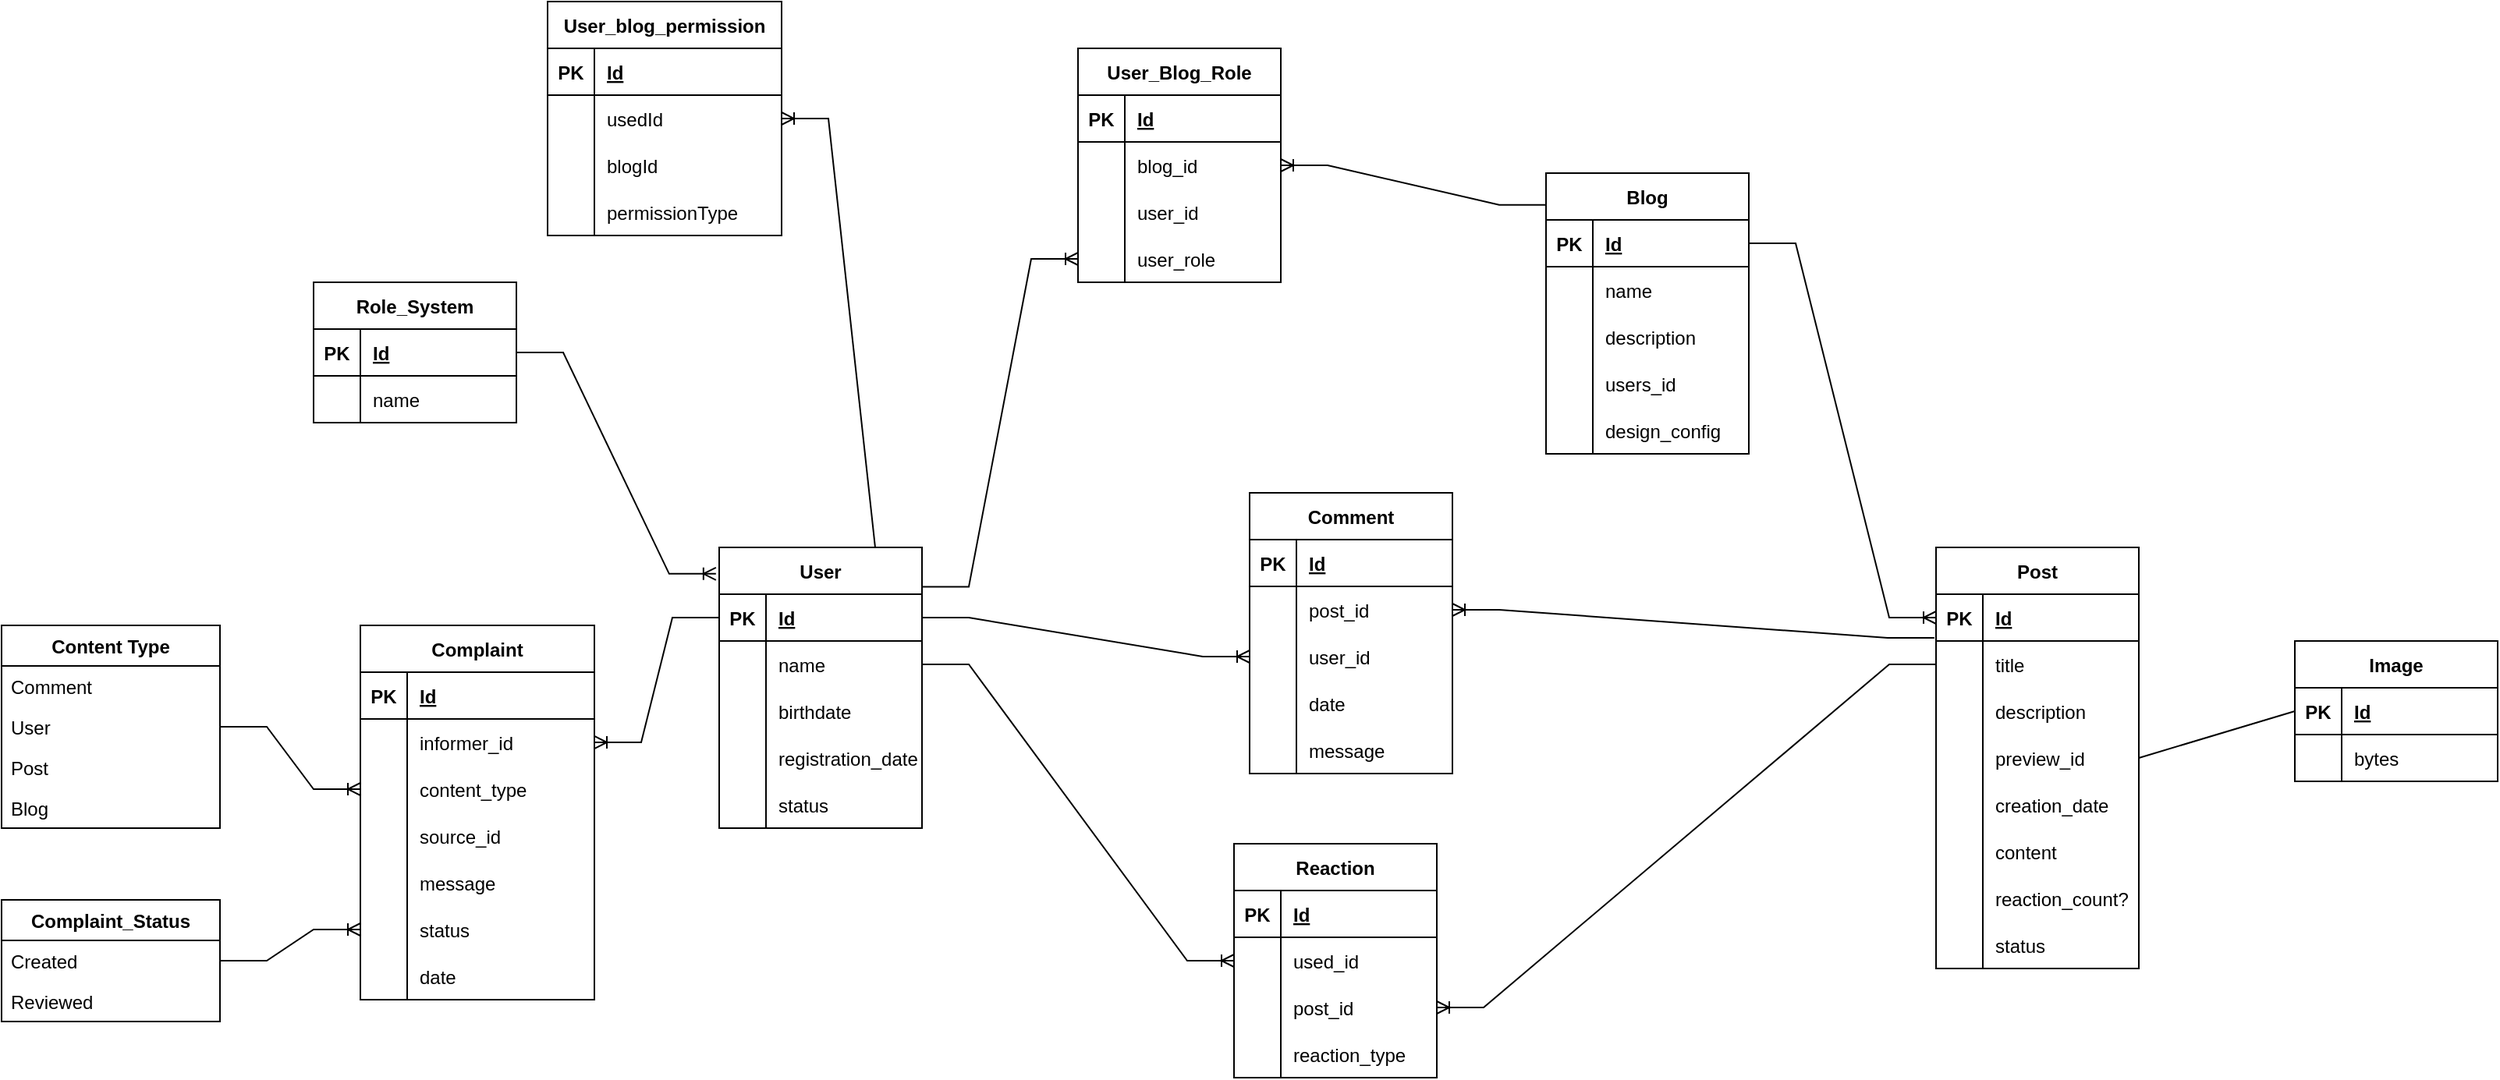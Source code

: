 <mxfile version="20.2.3" type="device"><diagram id="PBSx3bcxq0DeOiHldtA-" name="Страница 1"><mxGraphModel dx="3560" dy="764" grid="1" gridSize="10" guides="1" tooltips="1" connect="1" arrows="1" fold="1" page="1" pageScale="1" pageWidth="2339" pageHeight="3300" math="0" shadow="0"><root><mxCell id="0"/><mxCell id="1" parent="0"/><mxCell id="nn2U3XurJmsr7Hf-Hc3l-1" value="User" style="shape=table;startSize=30;container=1;collapsible=1;childLayout=tableLayout;fixedRows=1;rowLines=0;fontStyle=1;align=center;resizeLast=1;" parent="1" vertex="1"><mxGeometry x="-1800" y="1090" width="130" height="180" as="geometry"/></mxCell><mxCell id="nn2U3XurJmsr7Hf-Hc3l-2" value="" style="shape=tableRow;horizontal=0;startSize=0;swimlaneHead=0;swimlaneBody=0;fillColor=none;collapsible=0;dropTarget=0;points=[[0,0.5],[1,0.5]];portConstraint=eastwest;top=0;left=0;right=0;bottom=1;" parent="nn2U3XurJmsr7Hf-Hc3l-1" vertex="1"><mxGeometry y="30" width="130" height="30" as="geometry"/></mxCell><mxCell id="nn2U3XurJmsr7Hf-Hc3l-3" value="PK" style="shape=partialRectangle;connectable=0;fillColor=none;top=0;left=0;bottom=0;right=0;fontStyle=1;overflow=hidden;" parent="nn2U3XurJmsr7Hf-Hc3l-2" vertex="1"><mxGeometry width="30" height="30" as="geometry"><mxRectangle width="30" height="30" as="alternateBounds"/></mxGeometry></mxCell><mxCell id="nn2U3XurJmsr7Hf-Hc3l-4" value="Id" style="shape=partialRectangle;connectable=0;fillColor=none;top=0;left=0;bottom=0;right=0;align=left;spacingLeft=6;fontStyle=5;overflow=hidden;" parent="nn2U3XurJmsr7Hf-Hc3l-2" vertex="1"><mxGeometry x="30" width="100" height="30" as="geometry"><mxRectangle width="100" height="30" as="alternateBounds"/></mxGeometry></mxCell><mxCell id="nn2U3XurJmsr7Hf-Hc3l-5" value="" style="shape=tableRow;horizontal=0;startSize=0;swimlaneHead=0;swimlaneBody=0;fillColor=none;collapsible=0;dropTarget=0;points=[[0,0.5],[1,0.5]];portConstraint=eastwest;top=0;left=0;right=0;bottom=0;" parent="nn2U3XurJmsr7Hf-Hc3l-1" vertex="1"><mxGeometry y="60" width="130" height="30" as="geometry"/></mxCell><mxCell id="nn2U3XurJmsr7Hf-Hc3l-6" value="" style="shape=partialRectangle;connectable=0;fillColor=none;top=0;left=0;bottom=0;right=0;editable=1;overflow=hidden;" parent="nn2U3XurJmsr7Hf-Hc3l-5" vertex="1"><mxGeometry width="30" height="30" as="geometry"><mxRectangle width="30" height="30" as="alternateBounds"/></mxGeometry></mxCell><mxCell id="nn2U3XurJmsr7Hf-Hc3l-7" value="name" style="shape=partialRectangle;connectable=0;fillColor=none;top=0;left=0;bottom=0;right=0;align=left;spacingLeft=6;overflow=hidden;" parent="nn2U3XurJmsr7Hf-Hc3l-5" vertex="1"><mxGeometry x="30" width="100" height="30" as="geometry"><mxRectangle width="100" height="30" as="alternateBounds"/></mxGeometry></mxCell><mxCell id="nn2U3XurJmsr7Hf-Hc3l-8" value="" style="shape=tableRow;horizontal=0;startSize=0;swimlaneHead=0;swimlaneBody=0;fillColor=none;collapsible=0;dropTarget=0;points=[[0,0.5],[1,0.5]];portConstraint=eastwest;top=0;left=0;right=0;bottom=0;" parent="nn2U3XurJmsr7Hf-Hc3l-1" vertex="1"><mxGeometry y="90" width="130" height="30" as="geometry"/></mxCell><mxCell id="nn2U3XurJmsr7Hf-Hc3l-9" value="" style="shape=partialRectangle;connectable=0;fillColor=none;top=0;left=0;bottom=0;right=0;editable=1;overflow=hidden;" parent="nn2U3XurJmsr7Hf-Hc3l-8" vertex="1"><mxGeometry width="30" height="30" as="geometry"><mxRectangle width="30" height="30" as="alternateBounds"/></mxGeometry></mxCell><mxCell id="nn2U3XurJmsr7Hf-Hc3l-10" value="birthdate" style="shape=partialRectangle;connectable=0;fillColor=none;top=0;left=0;bottom=0;right=0;align=left;spacingLeft=6;overflow=hidden;" parent="nn2U3XurJmsr7Hf-Hc3l-8" vertex="1"><mxGeometry x="30" width="100" height="30" as="geometry"><mxRectangle width="100" height="30" as="alternateBounds"/></mxGeometry></mxCell><mxCell id="nn2U3XurJmsr7Hf-Hc3l-11" value="" style="shape=tableRow;horizontal=0;startSize=0;swimlaneHead=0;swimlaneBody=0;fillColor=none;collapsible=0;dropTarget=0;points=[[0,0.5],[1,0.5]];portConstraint=eastwest;top=0;left=0;right=0;bottom=0;" parent="nn2U3XurJmsr7Hf-Hc3l-1" vertex="1"><mxGeometry y="120" width="130" height="30" as="geometry"/></mxCell><mxCell id="nn2U3XurJmsr7Hf-Hc3l-12" value="" style="shape=partialRectangle;connectable=0;fillColor=none;top=0;left=0;bottom=0;right=0;editable=1;overflow=hidden;" parent="nn2U3XurJmsr7Hf-Hc3l-11" vertex="1"><mxGeometry width="30" height="30" as="geometry"><mxRectangle width="30" height="30" as="alternateBounds"/></mxGeometry></mxCell><mxCell id="nn2U3XurJmsr7Hf-Hc3l-13" value="registration_date" style="shape=partialRectangle;connectable=0;fillColor=none;top=0;left=0;bottom=0;right=0;align=left;spacingLeft=6;overflow=hidden;" parent="nn2U3XurJmsr7Hf-Hc3l-11" vertex="1"><mxGeometry x="30" width="100" height="30" as="geometry"><mxRectangle width="100" height="30" as="alternateBounds"/></mxGeometry></mxCell><mxCell id="UlnTRuN-BM0P3e7jo_ki-1" value="" style="shape=tableRow;horizontal=0;startSize=0;swimlaneHead=0;swimlaneBody=0;fillColor=none;collapsible=0;dropTarget=0;points=[[0,0.5],[1,0.5]];portConstraint=eastwest;top=0;left=0;right=0;bottom=0;" parent="nn2U3XurJmsr7Hf-Hc3l-1" vertex="1"><mxGeometry y="150" width="130" height="30" as="geometry"/></mxCell><mxCell id="UlnTRuN-BM0P3e7jo_ki-2" value="" style="shape=partialRectangle;connectable=0;fillColor=none;top=0;left=0;bottom=0;right=0;editable=1;overflow=hidden;" parent="UlnTRuN-BM0P3e7jo_ki-1" vertex="1"><mxGeometry width="30" height="30" as="geometry"><mxRectangle width="30" height="30" as="alternateBounds"/></mxGeometry></mxCell><mxCell id="UlnTRuN-BM0P3e7jo_ki-3" value="status" style="shape=partialRectangle;connectable=0;fillColor=none;top=0;left=0;bottom=0;right=0;align=left;spacingLeft=6;overflow=hidden;" parent="UlnTRuN-BM0P3e7jo_ki-1" vertex="1"><mxGeometry x="30" width="100" height="30" as="geometry"><mxRectangle width="100" height="30" as="alternateBounds"/></mxGeometry></mxCell><mxCell id="nn2U3XurJmsr7Hf-Hc3l-14" value="Blog" style="shape=table;startSize=30;container=1;collapsible=1;childLayout=tableLayout;fixedRows=1;rowLines=0;fontStyle=1;align=center;resizeLast=1;" parent="1" vertex="1"><mxGeometry x="-1270" y="850" width="130" height="180" as="geometry"/></mxCell><mxCell id="nn2U3XurJmsr7Hf-Hc3l-15" value="" style="shape=tableRow;horizontal=0;startSize=0;swimlaneHead=0;swimlaneBody=0;fillColor=none;collapsible=0;dropTarget=0;points=[[0,0.5],[1,0.5]];portConstraint=eastwest;top=0;left=0;right=0;bottom=1;" parent="nn2U3XurJmsr7Hf-Hc3l-14" vertex="1"><mxGeometry y="30" width="130" height="30" as="geometry"/></mxCell><mxCell id="nn2U3XurJmsr7Hf-Hc3l-16" value="PK" style="shape=partialRectangle;connectable=0;fillColor=none;top=0;left=0;bottom=0;right=0;fontStyle=1;overflow=hidden;" parent="nn2U3XurJmsr7Hf-Hc3l-15" vertex="1"><mxGeometry width="30" height="30" as="geometry"><mxRectangle width="30" height="30" as="alternateBounds"/></mxGeometry></mxCell><mxCell id="nn2U3XurJmsr7Hf-Hc3l-17" value="Id" style="shape=partialRectangle;connectable=0;fillColor=none;top=0;left=0;bottom=0;right=0;align=left;spacingLeft=6;fontStyle=5;overflow=hidden;" parent="nn2U3XurJmsr7Hf-Hc3l-15" vertex="1"><mxGeometry x="30" width="100" height="30" as="geometry"><mxRectangle width="100" height="30" as="alternateBounds"/></mxGeometry></mxCell><mxCell id="nn2U3XurJmsr7Hf-Hc3l-18" value="" style="shape=tableRow;horizontal=0;startSize=0;swimlaneHead=0;swimlaneBody=0;fillColor=none;collapsible=0;dropTarget=0;points=[[0,0.5],[1,0.5]];portConstraint=eastwest;top=0;left=0;right=0;bottom=0;" parent="nn2U3XurJmsr7Hf-Hc3l-14" vertex="1"><mxGeometry y="60" width="130" height="30" as="geometry"/></mxCell><mxCell id="nn2U3XurJmsr7Hf-Hc3l-19" value="" style="shape=partialRectangle;connectable=0;fillColor=none;top=0;left=0;bottom=0;right=0;editable=1;overflow=hidden;" parent="nn2U3XurJmsr7Hf-Hc3l-18" vertex="1"><mxGeometry width="30" height="30" as="geometry"><mxRectangle width="30" height="30" as="alternateBounds"/></mxGeometry></mxCell><mxCell id="nn2U3XurJmsr7Hf-Hc3l-20" value="name" style="shape=partialRectangle;connectable=0;fillColor=none;top=0;left=0;bottom=0;right=0;align=left;spacingLeft=6;overflow=hidden;" parent="nn2U3XurJmsr7Hf-Hc3l-18" vertex="1"><mxGeometry x="30" width="100" height="30" as="geometry"><mxRectangle width="100" height="30" as="alternateBounds"/></mxGeometry></mxCell><mxCell id="UlnTRuN-BM0P3e7jo_ki-4" value="" style="shape=tableRow;horizontal=0;startSize=0;swimlaneHead=0;swimlaneBody=0;fillColor=none;collapsible=0;dropTarget=0;points=[[0,0.5],[1,0.5]];portConstraint=eastwest;top=0;left=0;right=0;bottom=0;" parent="nn2U3XurJmsr7Hf-Hc3l-14" vertex="1"><mxGeometry y="90" width="130" height="30" as="geometry"/></mxCell><mxCell id="UlnTRuN-BM0P3e7jo_ki-5" value="" style="shape=partialRectangle;connectable=0;fillColor=none;top=0;left=0;bottom=0;right=0;editable=1;overflow=hidden;" parent="UlnTRuN-BM0P3e7jo_ki-4" vertex="1"><mxGeometry width="30" height="30" as="geometry"><mxRectangle width="30" height="30" as="alternateBounds"/></mxGeometry></mxCell><mxCell id="UlnTRuN-BM0P3e7jo_ki-6" value="description" style="shape=partialRectangle;connectable=0;fillColor=none;top=0;left=0;bottom=0;right=0;align=left;spacingLeft=6;overflow=hidden;" parent="UlnTRuN-BM0P3e7jo_ki-4" vertex="1"><mxGeometry x="30" width="100" height="30" as="geometry"><mxRectangle width="100" height="30" as="alternateBounds"/></mxGeometry></mxCell><mxCell id="nn2U3XurJmsr7Hf-Hc3l-21" value="" style="shape=tableRow;horizontal=0;startSize=0;swimlaneHead=0;swimlaneBody=0;fillColor=none;collapsible=0;dropTarget=0;points=[[0,0.5],[1,0.5]];portConstraint=eastwest;top=0;left=0;right=0;bottom=0;" parent="nn2U3XurJmsr7Hf-Hc3l-14" vertex="1"><mxGeometry y="120" width="130" height="30" as="geometry"/></mxCell><mxCell id="nn2U3XurJmsr7Hf-Hc3l-22" value="" style="shape=partialRectangle;connectable=0;fillColor=none;top=0;left=0;bottom=0;right=0;editable=1;overflow=hidden;" parent="nn2U3XurJmsr7Hf-Hc3l-21" vertex="1"><mxGeometry width="30" height="30" as="geometry"><mxRectangle width="30" height="30" as="alternateBounds"/></mxGeometry></mxCell><mxCell id="nn2U3XurJmsr7Hf-Hc3l-23" value="users_id" style="shape=partialRectangle;connectable=0;fillColor=none;top=0;left=0;bottom=0;right=0;align=left;spacingLeft=6;overflow=hidden;" parent="nn2U3XurJmsr7Hf-Hc3l-21" vertex="1"><mxGeometry x="30" width="100" height="30" as="geometry"><mxRectangle width="100" height="30" as="alternateBounds"/></mxGeometry></mxCell><mxCell id="I1wc-CpFUtYkTvnZinC4-42" value="" style="shape=tableRow;horizontal=0;startSize=0;swimlaneHead=0;swimlaneBody=0;fillColor=none;collapsible=0;dropTarget=0;points=[[0,0.5],[1,0.5]];portConstraint=eastwest;top=0;left=0;right=0;bottom=0;" parent="nn2U3XurJmsr7Hf-Hc3l-14" vertex="1"><mxGeometry y="150" width="130" height="30" as="geometry"/></mxCell><mxCell id="I1wc-CpFUtYkTvnZinC4-43" value="" style="shape=partialRectangle;connectable=0;fillColor=none;top=0;left=0;bottom=0;right=0;editable=1;overflow=hidden;" parent="I1wc-CpFUtYkTvnZinC4-42" vertex="1"><mxGeometry width="30" height="30" as="geometry"><mxRectangle width="30" height="30" as="alternateBounds"/></mxGeometry></mxCell><mxCell id="I1wc-CpFUtYkTvnZinC4-44" value="design_config" style="shape=partialRectangle;connectable=0;fillColor=none;top=0;left=0;bottom=0;right=0;align=left;spacingLeft=6;overflow=hidden;" parent="I1wc-CpFUtYkTvnZinC4-42" vertex="1"><mxGeometry x="30" width="100" height="30" as="geometry"><mxRectangle width="100" height="30" as="alternateBounds"/></mxGeometry></mxCell><mxCell id="nn2U3XurJmsr7Hf-Hc3l-24" value="Post" style="shape=table;startSize=30;container=1;collapsible=1;childLayout=tableLayout;fixedRows=1;rowLines=0;fontStyle=1;align=center;resizeLast=1;" parent="1" vertex="1"><mxGeometry x="-1020" y="1090" width="130" height="270" as="geometry"/></mxCell><mxCell id="nn2U3XurJmsr7Hf-Hc3l-25" value="" style="shape=tableRow;horizontal=0;startSize=0;swimlaneHead=0;swimlaneBody=0;fillColor=none;collapsible=0;dropTarget=0;points=[[0,0.5],[1,0.5]];portConstraint=eastwest;top=0;left=0;right=0;bottom=1;" parent="nn2U3XurJmsr7Hf-Hc3l-24" vertex="1"><mxGeometry y="30" width="130" height="30" as="geometry"/></mxCell><mxCell id="nn2U3XurJmsr7Hf-Hc3l-26" value="PK" style="shape=partialRectangle;connectable=0;fillColor=none;top=0;left=0;bottom=0;right=0;fontStyle=1;overflow=hidden;" parent="nn2U3XurJmsr7Hf-Hc3l-25" vertex="1"><mxGeometry width="30" height="30" as="geometry"><mxRectangle width="30" height="30" as="alternateBounds"/></mxGeometry></mxCell><mxCell id="nn2U3XurJmsr7Hf-Hc3l-27" value="Id" style="shape=partialRectangle;connectable=0;fillColor=none;top=0;left=0;bottom=0;right=0;align=left;spacingLeft=6;fontStyle=5;overflow=hidden;" parent="nn2U3XurJmsr7Hf-Hc3l-25" vertex="1"><mxGeometry x="30" width="100" height="30" as="geometry"><mxRectangle width="100" height="30" as="alternateBounds"/></mxGeometry></mxCell><mxCell id="nn2U3XurJmsr7Hf-Hc3l-28" value="" style="shape=tableRow;horizontal=0;startSize=0;swimlaneHead=0;swimlaneBody=0;fillColor=none;collapsible=0;dropTarget=0;points=[[0,0.5],[1,0.5]];portConstraint=eastwest;top=0;left=0;right=0;bottom=0;" parent="nn2U3XurJmsr7Hf-Hc3l-24" vertex="1"><mxGeometry y="60" width="130" height="30" as="geometry"/></mxCell><mxCell id="nn2U3XurJmsr7Hf-Hc3l-29" value="" style="shape=partialRectangle;connectable=0;fillColor=none;top=0;left=0;bottom=0;right=0;editable=1;overflow=hidden;" parent="nn2U3XurJmsr7Hf-Hc3l-28" vertex="1"><mxGeometry width="30" height="30" as="geometry"><mxRectangle width="30" height="30" as="alternateBounds"/></mxGeometry></mxCell><mxCell id="nn2U3XurJmsr7Hf-Hc3l-30" value="title" style="shape=partialRectangle;connectable=0;fillColor=none;top=0;left=0;bottom=0;right=0;align=left;spacingLeft=6;overflow=hidden;" parent="nn2U3XurJmsr7Hf-Hc3l-28" vertex="1"><mxGeometry x="30" width="100" height="30" as="geometry"><mxRectangle width="100" height="30" as="alternateBounds"/></mxGeometry></mxCell><mxCell id="I1wc-CpFUtYkTvnZinC4-4" value="" style="shape=tableRow;horizontal=0;startSize=0;swimlaneHead=0;swimlaneBody=0;fillColor=none;collapsible=0;dropTarget=0;points=[[0,0.5],[1,0.5]];portConstraint=eastwest;top=0;left=0;right=0;bottom=0;" parent="nn2U3XurJmsr7Hf-Hc3l-24" vertex="1"><mxGeometry y="90" width="130" height="30" as="geometry"/></mxCell><mxCell id="I1wc-CpFUtYkTvnZinC4-5" value="" style="shape=partialRectangle;connectable=0;fillColor=none;top=0;left=0;bottom=0;right=0;editable=1;overflow=hidden;" parent="I1wc-CpFUtYkTvnZinC4-4" vertex="1"><mxGeometry width="30" height="30" as="geometry"><mxRectangle width="30" height="30" as="alternateBounds"/></mxGeometry></mxCell><mxCell id="I1wc-CpFUtYkTvnZinC4-6" value="description" style="shape=partialRectangle;connectable=0;fillColor=none;top=0;left=0;bottom=0;right=0;align=left;spacingLeft=6;overflow=hidden;" parent="I1wc-CpFUtYkTvnZinC4-4" vertex="1"><mxGeometry x="30" width="100" height="30" as="geometry"><mxRectangle width="100" height="30" as="alternateBounds"/></mxGeometry></mxCell><mxCell id="I1wc-CpFUtYkTvnZinC4-7" value="" style="shape=tableRow;horizontal=0;startSize=0;swimlaneHead=0;swimlaneBody=0;fillColor=none;collapsible=0;dropTarget=0;points=[[0,0.5],[1,0.5]];portConstraint=eastwest;top=0;left=0;right=0;bottom=0;" parent="nn2U3XurJmsr7Hf-Hc3l-24" vertex="1"><mxGeometry y="120" width="130" height="30" as="geometry"/></mxCell><mxCell id="I1wc-CpFUtYkTvnZinC4-8" value="" style="shape=partialRectangle;connectable=0;fillColor=none;top=0;left=0;bottom=0;right=0;editable=1;overflow=hidden;" parent="I1wc-CpFUtYkTvnZinC4-7" vertex="1"><mxGeometry width="30" height="30" as="geometry"><mxRectangle width="30" height="30" as="alternateBounds"/></mxGeometry></mxCell><mxCell id="I1wc-CpFUtYkTvnZinC4-9" value="preview_id" style="shape=partialRectangle;connectable=0;fillColor=none;top=0;left=0;bottom=0;right=0;align=left;spacingLeft=6;overflow=hidden;" parent="I1wc-CpFUtYkTvnZinC4-7" vertex="1"><mxGeometry x="30" width="100" height="30" as="geometry"><mxRectangle width="100" height="30" as="alternateBounds"/></mxGeometry></mxCell><mxCell id="nn2U3XurJmsr7Hf-Hc3l-31" value="" style="shape=tableRow;horizontal=0;startSize=0;swimlaneHead=0;swimlaneBody=0;fillColor=none;collapsible=0;dropTarget=0;points=[[0,0.5],[1,0.5]];portConstraint=eastwest;top=0;left=0;right=0;bottom=0;" parent="nn2U3XurJmsr7Hf-Hc3l-24" vertex="1"><mxGeometry y="150" width="130" height="30" as="geometry"/></mxCell><mxCell id="nn2U3XurJmsr7Hf-Hc3l-32" value="" style="shape=partialRectangle;connectable=0;fillColor=none;top=0;left=0;bottom=0;right=0;editable=1;overflow=hidden;" parent="nn2U3XurJmsr7Hf-Hc3l-31" vertex="1"><mxGeometry width="30" height="30" as="geometry"><mxRectangle width="30" height="30" as="alternateBounds"/></mxGeometry></mxCell><mxCell id="nn2U3XurJmsr7Hf-Hc3l-33" value="creation_date" style="shape=partialRectangle;connectable=0;fillColor=none;top=0;left=0;bottom=0;right=0;align=left;spacingLeft=6;overflow=hidden;" parent="nn2U3XurJmsr7Hf-Hc3l-31" vertex="1"><mxGeometry x="30" width="100" height="30" as="geometry"><mxRectangle width="100" height="30" as="alternateBounds"/></mxGeometry></mxCell><mxCell id="PLRghKu66BbH6X1O81k9-54" value="" style="shape=tableRow;horizontal=0;startSize=0;swimlaneHead=0;swimlaneBody=0;fillColor=none;collapsible=0;dropTarget=0;points=[[0,0.5],[1,0.5]];portConstraint=eastwest;top=0;left=0;right=0;bottom=0;" parent="nn2U3XurJmsr7Hf-Hc3l-24" vertex="1"><mxGeometry y="180" width="130" height="30" as="geometry"/></mxCell><mxCell id="PLRghKu66BbH6X1O81k9-55" value="" style="shape=partialRectangle;connectable=0;fillColor=none;top=0;left=0;bottom=0;right=0;editable=1;overflow=hidden;" parent="PLRghKu66BbH6X1O81k9-54" vertex="1"><mxGeometry width="30" height="30" as="geometry"><mxRectangle width="30" height="30" as="alternateBounds"/></mxGeometry></mxCell><mxCell id="PLRghKu66BbH6X1O81k9-56" value="content" style="shape=partialRectangle;connectable=0;fillColor=none;top=0;left=0;bottom=0;right=0;align=left;spacingLeft=6;overflow=hidden;" parent="PLRghKu66BbH6X1O81k9-54" vertex="1"><mxGeometry x="30" width="100" height="30" as="geometry"><mxRectangle width="100" height="30" as="alternateBounds"/></mxGeometry></mxCell><mxCell id="nn2U3XurJmsr7Hf-Hc3l-34" value="" style="shape=tableRow;horizontal=0;startSize=0;swimlaneHead=0;swimlaneBody=0;fillColor=none;collapsible=0;dropTarget=0;points=[[0,0.5],[1,0.5]];portConstraint=eastwest;top=0;left=0;right=0;bottom=0;" parent="nn2U3XurJmsr7Hf-Hc3l-24" vertex="1"><mxGeometry y="210" width="130" height="30" as="geometry"/></mxCell><mxCell id="nn2U3XurJmsr7Hf-Hc3l-35" value="" style="shape=partialRectangle;connectable=0;fillColor=none;top=0;left=0;bottom=0;right=0;editable=1;overflow=hidden;" parent="nn2U3XurJmsr7Hf-Hc3l-34" vertex="1"><mxGeometry width="30" height="30" as="geometry"><mxRectangle width="30" height="30" as="alternateBounds"/></mxGeometry></mxCell><mxCell id="nn2U3XurJmsr7Hf-Hc3l-36" value="reaction_count?" style="shape=partialRectangle;connectable=0;fillColor=none;top=0;left=0;bottom=0;right=0;align=left;spacingLeft=6;overflow=hidden;" parent="nn2U3XurJmsr7Hf-Hc3l-34" vertex="1"><mxGeometry x="30" width="100" height="30" as="geometry"><mxRectangle width="100" height="30" as="alternateBounds"/></mxGeometry></mxCell><mxCell id="ExdS8iOhgU5QPLBYhZvl-1" value="" style="shape=tableRow;horizontal=0;startSize=0;swimlaneHead=0;swimlaneBody=0;fillColor=none;collapsible=0;dropTarget=0;points=[[0,0.5],[1,0.5]];portConstraint=eastwest;top=0;left=0;right=0;bottom=0;" vertex="1" parent="nn2U3XurJmsr7Hf-Hc3l-24"><mxGeometry y="240" width="130" height="30" as="geometry"/></mxCell><mxCell id="ExdS8iOhgU5QPLBYhZvl-2" value="" style="shape=partialRectangle;connectable=0;fillColor=none;top=0;left=0;bottom=0;right=0;editable=1;overflow=hidden;" vertex="1" parent="ExdS8iOhgU5QPLBYhZvl-1"><mxGeometry width="30" height="30" as="geometry"><mxRectangle width="30" height="30" as="alternateBounds"/></mxGeometry></mxCell><mxCell id="ExdS8iOhgU5QPLBYhZvl-3" value="status" style="shape=partialRectangle;connectable=0;fillColor=none;top=0;left=0;bottom=0;right=0;align=left;spacingLeft=6;overflow=hidden;" vertex="1" parent="ExdS8iOhgU5QPLBYhZvl-1"><mxGeometry x="30" width="100" height="30" as="geometry"><mxRectangle width="100" height="30" as="alternateBounds"/></mxGeometry></mxCell><mxCell id="nn2U3XurJmsr7Hf-Hc3l-38" value="" style="edgeStyle=entityRelationEdgeStyle;fontSize=12;html=1;endArrow=ERoneToMany;rounded=0;exitX=1;exitY=0.5;exitDx=0;exitDy=0;entryX=0;entryY=0.5;entryDx=0;entryDy=0;" parent="1" source="nn2U3XurJmsr7Hf-Hc3l-15" target="nn2U3XurJmsr7Hf-Hc3l-25" edge="1"><mxGeometry width="100" height="100" relative="1" as="geometry"><mxPoint x="-1510" y="1400" as="sourcePoint"/><mxPoint x="-1410" y="1300" as="targetPoint"/></mxGeometry></mxCell><mxCell id="nn2U3XurJmsr7Hf-Hc3l-39" value="Role_System" style="shape=table;startSize=30;container=1;collapsible=1;childLayout=tableLayout;fixedRows=1;rowLines=0;fontStyle=1;align=center;resizeLast=1;" parent="1" vertex="1"><mxGeometry x="-2060" y="920" width="130" height="90" as="geometry"/></mxCell><mxCell id="nn2U3XurJmsr7Hf-Hc3l-40" value="" style="shape=tableRow;horizontal=0;startSize=0;swimlaneHead=0;swimlaneBody=0;fillColor=none;collapsible=0;dropTarget=0;points=[[0,0.5],[1,0.5]];portConstraint=eastwest;top=0;left=0;right=0;bottom=1;" parent="nn2U3XurJmsr7Hf-Hc3l-39" vertex="1"><mxGeometry y="30" width="130" height="30" as="geometry"/></mxCell><mxCell id="nn2U3XurJmsr7Hf-Hc3l-41" value="PK" style="shape=partialRectangle;connectable=0;fillColor=none;top=0;left=0;bottom=0;right=0;fontStyle=1;overflow=hidden;" parent="nn2U3XurJmsr7Hf-Hc3l-40" vertex="1"><mxGeometry width="30" height="30" as="geometry"><mxRectangle width="30" height="30" as="alternateBounds"/></mxGeometry></mxCell><mxCell id="nn2U3XurJmsr7Hf-Hc3l-42" value="Id" style="shape=partialRectangle;connectable=0;fillColor=none;top=0;left=0;bottom=0;right=0;align=left;spacingLeft=6;fontStyle=5;overflow=hidden;" parent="nn2U3XurJmsr7Hf-Hc3l-40" vertex="1"><mxGeometry x="30" width="100" height="30" as="geometry"><mxRectangle width="100" height="30" as="alternateBounds"/></mxGeometry></mxCell><mxCell id="nn2U3XurJmsr7Hf-Hc3l-43" value="" style="shape=tableRow;horizontal=0;startSize=0;swimlaneHead=0;swimlaneBody=0;fillColor=none;collapsible=0;dropTarget=0;points=[[0,0.5],[1,0.5]];portConstraint=eastwest;top=0;left=0;right=0;bottom=0;" parent="nn2U3XurJmsr7Hf-Hc3l-39" vertex="1"><mxGeometry y="60" width="130" height="30" as="geometry"/></mxCell><mxCell id="nn2U3XurJmsr7Hf-Hc3l-44" value="" style="shape=partialRectangle;connectable=0;fillColor=none;top=0;left=0;bottom=0;right=0;editable=1;overflow=hidden;" parent="nn2U3XurJmsr7Hf-Hc3l-43" vertex="1"><mxGeometry width="30" height="30" as="geometry"><mxRectangle width="30" height="30" as="alternateBounds"/></mxGeometry></mxCell><mxCell id="nn2U3XurJmsr7Hf-Hc3l-45" value="name" style="shape=partialRectangle;connectable=0;fillColor=none;top=0;left=0;bottom=0;right=0;align=left;spacingLeft=6;overflow=hidden;" parent="nn2U3XurJmsr7Hf-Hc3l-43" vertex="1"><mxGeometry x="30" width="100" height="30" as="geometry"><mxRectangle width="100" height="30" as="alternateBounds"/></mxGeometry></mxCell><mxCell id="nn2U3XurJmsr7Hf-Hc3l-46" value="User_blog_permission" style="shape=table;startSize=30;container=1;collapsible=1;childLayout=tableLayout;fixedRows=1;rowLines=0;fontStyle=1;align=center;resizeLast=1;" parent="1" vertex="1"><mxGeometry x="-1910" y="740" width="150" height="150" as="geometry"/></mxCell><mxCell id="nn2U3XurJmsr7Hf-Hc3l-47" value="" style="shape=tableRow;horizontal=0;startSize=0;swimlaneHead=0;swimlaneBody=0;fillColor=none;collapsible=0;dropTarget=0;points=[[0,0.5],[1,0.5]];portConstraint=eastwest;top=0;left=0;right=0;bottom=1;" parent="nn2U3XurJmsr7Hf-Hc3l-46" vertex="1"><mxGeometry y="30" width="150" height="30" as="geometry"/></mxCell><mxCell id="nn2U3XurJmsr7Hf-Hc3l-48" value="PK" style="shape=partialRectangle;connectable=0;fillColor=none;top=0;left=0;bottom=0;right=0;fontStyle=1;overflow=hidden;" parent="nn2U3XurJmsr7Hf-Hc3l-47" vertex="1"><mxGeometry width="30" height="30" as="geometry"><mxRectangle width="30" height="30" as="alternateBounds"/></mxGeometry></mxCell><mxCell id="nn2U3XurJmsr7Hf-Hc3l-49" value="Id" style="shape=partialRectangle;connectable=0;fillColor=none;top=0;left=0;bottom=0;right=0;align=left;spacingLeft=6;fontStyle=5;overflow=hidden;" parent="nn2U3XurJmsr7Hf-Hc3l-47" vertex="1"><mxGeometry x="30" width="120" height="30" as="geometry"><mxRectangle width="120" height="30" as="alternateBounds"/></mxGeometry></mxCell><mxCell id="nn2U3XurJmsr7Hf-Hc3l-50" value="" style="shape=tableRow;horizontal=0;startSize=0;swimlaneHead=0;swimlaneBody=0;fillColor=none;collapsible=0;dropTarget=0;points=[[0,0.5],[1,0.5]];portConstraint=eastwest;top=0;left=0;right=0;bottom=0;" parent="nn2U3XurJmsr7Hf-Hc3l-46" vertex="1"><mxGeometry y="60" width="150" height="30" as="geometry"/></mxCell><mxCell id="nn2U3XurJmsr7Hf-Hc3l-51" value="" style="shape=partialRectangle;connectable=0;fillColor=none;top=0;left=0;bottom=0;right=0;editable=1;overflow=hidden;" parent="nn2U3XurJmsr7Hf-Hc3l-50" vertex="1"><mxGeometry width="30" height="30" as="geometry"><mxRectangle width="30" height="30" as="alternateBounds"/></mxGeometry></mxCell><mxCell id="nn2U3XurJmsr7Hf-Hc3l-52" value="usedId" style="shape=partialRectangle;connectable=0;fillColor=none;top=0;left=0;bottom=0;right=0;align=left;spacingLeft=6;overflow=hidden;" parent="nn2U3XurJmsr7Hf-Hc3l-50" vertex="1"><mxGeometry x="30" width="120" height="30" as="geometry"><mxRectangle width="120" height="30" as="alternateBounds"/></mxGeometry></mxCell><mxCell id="78oHMIPRYjKoIsATJawh-5" value="" style="shape=tableRow;horizontal=0;startSize=0;swimlaneHead=0;swimlaneBody=0;fillColor=none;collapsible=0;dropTarget=0;points=[[0,0.5],[1,0.5]];portConstraint=eastwest;top=0;left=0;right=0;bottom=0;" parent="nn2U3XurJmsr7Hf-Hc3l-46" vertex="1"><mxGeometry y="90" width="150" height="30" as="geometry"/></mxCell><mxCell id="78oHMIPRYjKoIsATJawh-6" value="" style="shape=partialRectangle;connectable=0;fillColor=none;top=0;left=0;bottom=0;right=0;editable=1;overflow=hidden;" parent="78oHMIPRYjKoIsATJawh-5" vertex="1"><mxGeometry width="30" height="30" as="geometry"><mxRectangle width="30" height="30" as="alternateBounds"/></mxGeometry></mxCell><mxCell id="78oHMIPRYjKoIsATJawh-7" value="blogId" style="shape=partialRectangle;connectable=0;fillColor=none;top=0;left=0;bottom=0;right=0;align=left;spacingLeft=6;overflow=hidden;" parent="78oHMIPRYjKoIsATJawh-5" vertex="1"><mxGeometry x="30" width="120" height="30" as="geometry"><mxRectangle width="120" height="30" as="alternateBounds"/></mxGeometry></mxCell><mxCell id="78oHMIPRYjKoIsATJawh-8" value="" style="shape=tableRow;horizontal=0;startSize=0;swimlaneHead=0;swimlaneBody=0;fillColor=none;collapsible=0;dropTarget=0;points=[[0,0.5],[1,0.5]];portConstraint=eastwest;top=0;left=0;right=0;bottom=0;" parent="nn2U3XurJmsr7Hf-Hc3l-46" vertex="1"><mxGeometry y="120" width="150" height="30" as="geometry"/></mxCell><mxCell id="78oHMIPRYjKoIsATJawh-9" value="" style="shape=partialRectangle;connectable=0;fillColor=none;top=0;left=0;bottom=0;right=0;editable=1;overflow=hidden;" parent="78oHMIPRYjKoIsATJawh-8" vertex="1"><mxGeometry width="30" height="30" as="geometry"><mxRectangle width="30" height="30" as="alternateBounds"/></mxGeometry></mxCell><mxCell id="78oHMIPRYjKoIsATJawh-10" value="permissionType" style="shape=partialRectangle;connectable=0;fillColor=none;top=0;left=0;bottom=0;right=0;align=left;spacingLeft=6;overflow=hidden;" parent="78oHMIPRYjKoIsATJawh-8" vertex="1"><mxGeometry x="30" width="120" height="30" as="geometry"><mxRectangle width="120" height="30" as="alternateBounds"/></mxGeometry></mxCell><mxCell id="nn2U3XurJmsr7Hf-Hc3l-53" value="" style="edgeStyle=entityRelationEdgeStyle;fontSize=12;html=1;endArrow=ERoneToMany;rounded=0;exitX=1;exitY=0.5;exitDx=0;exitDy=0;entryX=-0.016;entryY=0.094;entryDx=0;entryDy=0;entryPerimeter=0;" parent="1" source="nn2U3XurJmsr7Hf-Hc3l-40" target="nn2U3XurJmsr7Hf-Hc3l-1" edge="1"><mxGeometry width="100" height="100" relative="1" as="geometry"><mxPoint x="-1970" y="1263.5" as="sourcePoint"/><mxPoint x="-1890" y="1392.5" as="targetPoint"/></mxGeometry></mxCell><mxCell id="nn2U3XurJmsr7Hf-Hc3l-54" value="User_Blog_Role" style="shape=table;startSize=30;container=1;collapsible=1;childLayout=tableLayout;fixedRows=1;rowLines=0;fontStyle=1;align=center;resizeLast=1;" parent="1" vertex="1"><mxGeometry x="-1570" y="770" width="130" height="150" as="geometry"/></mxCell><mxCell id="nn2U3XurJmsr7Hf-Hc3l-55" value="" style="shape=tableRow;horizontal=0;startSize=0;swimlaneHead=0;swimlaneBody=0;fillColor=none;collapsible=0;dropTarget=0;points=[[0,0.5],[1,0.5]];portConstraint=eastwest;top=0;left=0;right=0;bottom=1;" parent="nn2U3XurJmsr7Hf-Hc3l-54" vertex="1"><mxGeometry y="30" width="130" height="30" as="geometry"/></mxCell><mxCell id="nn2U3XurJmsr7Hf-Hc3l-56" value="PK" style="shape=partialRectangle;connectable=0;fillColor=none;top=0;left=0;bottom=0;right=0;fontStyle=1;overflow=hidden;" parent="nn2U3XurJmsr7Hf-Hc3l-55" vertex="1"><mxGeometry width="30" height="30" as="geometry"><mxRectangle width="30" height="30" as="alternateBounds"/></mxGeometry></mxCell><mxCell id="nn2U3XurJmsr7Hf-Hc3l-57" value="Id" style="shape=partialRectangle;connectable=0;fillColor=none;top=0;left=0;bottom=0;right=0;align=left;spacingLeft=6;fontStyle=5;overflow=hidden;" parent="nn2U3XurJmsr7Hf-Hc3l-55" vertex="1"><mxGeometry x="30" width="100" height="30" as="geometry"><mxRectangle width="100" height="30" as="alternateBounds"/></mxGeometry></mxCell><mxCell id="nn2U3XurJmsr7Hf-Hc3l-58" value="" style="shape=tableRow;horizontal=0;startSize=0;swimlaneHead=0;swimlaneBody=0;fillColor=none;collapsible=0;dropTarget=0;points=[[0,0.5],[1,0.5]];portConstraint=eastwest;top=0;left=0;right=0;bottom=0;" parent="nn2U3XurJmsr7Hf-Hc3l-54" vertex="1"><mxGeometry y="60" width="130" height="30" as="geometry"/></mxCell><mxCell id="nn2U3XurJmsr7Hf-Hc3l-59" value="" style="shape=partialRectangle;connectable=0;fillColor=none;top=0;left=0;bottom=0;right=0;editable=1;overflow=hidden;" parent="nn2U3XurJmsr7Hf-Hc3l-58" vertex="1"><mxGeometry width="30" height="30" as="geometry"><mxRectangle width="30" height="30" as="alternateBounds"/></mxGeometry></mxCell><mxCell id="nn2U3XurJmsr7Hf-Hc3l-60" value="blog_id" style="shape=partialRectangle;connectable=0;fillColor=none;top=0;left=0;bottom=0;right=0;align=left;spacingLeft=6;overflow=hidden;" parent="nn2U3XurJmsr7Hf-Hc3l-58" vertex="1"><mxGeometry x="30" width="100" height="30" as="geometry"><mxRectangle width="100" height="30" as="alternateBounds"/></mxGeometry></mxCell><mxCell id="nn2U3XurJmsr7Hf-Hc3l-61" value="" style="shape=tableRow;horizontal=0;startSize=0;swimlaneHead=0;swimlaneBody=0;fillColor=none;collapsible=0;dropTarget=0;points=[[0,0.5],[1,0.5]];portConstraint=eastwest;top=0;left=0;right=0;bottom=0;" parent="nn2U3XurJmsr7Hf-Hc3l-54" vertex="1"><mxGeometry y="90" width="130" height="30" as="geometry"/></mxCell><mxCell id="nn2U3XurJmsr7Hf-Hc3l-62" value="" style="shape=partialRectangle;connectable=0;fillColor=none;top=0;left=0;bottom=0;right=0;editable=1;overflow=hidden;" parent="nn2U3XurJmsr7Hf-Hc3l-61" vertex="1"><mxGeometry width="30" height="30" as="geometry"><mxRectangle width="30" height="30" as="alternateBounds"/></mxGeometry></mxCell><mxCell id="nn2U3XurJmsr7Hf-Hc3l-63" value="user_id" style="shape=partialRectangle;connectable=0;fillColor=none;top=0;left=0;bottom=0;right=0;align=left;spacingLeft=6;overflow=hidden;" parent="nn2U3XurJmsr7Hf-Hc3l-61" vertex="1"><mxGeometry x="30" width="100" height="30" as="geometry"><mxRectangle width="100" height="30" as="alternateBounds"/></mxGeometry></mxCell><mxCell id="nn2U3XurJmsr7Hf-Hc3l-64" value="" style="shape=tableRow;horizontal=0;startSize=0;swimlaneHead=0;swimlaneBody=0;fillColor=none;collapsible=0;dropTarget=0;points=[[0,0.5],[1,0.5]];portConstraint=eastwest;top=0;left=0;right=0;bottom=0;" parent="nn2U3XurJmsr7Hf-Hc3l-54" vertex="1"><mxGeometry y="120" width="130" height="30" as="geometry"/></mxCell><mxCell id="nn2U3XurJmsr7Hf-Hc3l-65" value="" style="shape=partialRectangle;connectable=0;fillColor=none;top=0;left=0;bottom=0;right=0;editable=1;overflow=hidden;" parent="nn2U3XurJmsr7Hf-Hc3l-64" vertex="1"><mxGeometry width="30" height="30" as="geometry"><mxRectangle width="30" height="30" as="alternateBounds"/></mxGeometry></mxCell><mxCell id="nn2U3XurJmsr7Hf-Hc3l-66" value="user_role" style="shape=partialRectangle;connectable=0;fillColor=none;top=0;left=0;bottom=0;right=0;align=left;spacingLeft=6;overflow=hidden;" parent="nn2U3XurJmsr7Hf-Hc3l-64" vertex="1"><mxGeometry x="30" width="100" height="30" as="geometry"><mxRectangle width="100" height="30" as="alternateBounds"/></mxGeometry></mxCell><mxCell id="nn2U3XurJmsr7Hf-Hc3l-67" value="" style="edgeStyle=entityRelationEdgeStyle;fontSize=12;html=1;endArrow=ERoneToMany;startArrow=none;rounded=0;entryX=0;entryY=0.5;entryDx=0;entryDy=0;exitX=1;exitY=0.14;exitDx=0;exitDy=0;exitPerimeter=0;startFill=0;" parent="1" source="nn2U3XurJmsr7Hf-Hc3l-1" target="nn2U3XurJmsr7Hf-Hc3l-64" edge="1"><mxGeometry width="100" height="100" relative="1" as="geometry"><mxPoint x="-1570" y="1260" as="sourcePoint"/><mxPoint x="-1150" y="1263" as="targetPoint"/></mxGeometry></mxCell><mxCell id="nn2U3XurJmsr7Hf-Hc3l-68" value="" style="edgeStyle=entityRelationEdgeStyle;fontSize=12;html=1;endArrow=none;startArrow=ERoneToMany;rounded=0;exitX=1;exitY=0.5;exitDx=0;exitDy=0;endFill=0;entryX=0;entryY=0.113;entryDx=0;entryDy=0;entryPerimeter=0;" parent="1" source="nn2U3XurJmsr7Hf-Hc3l-58" target="nn2U3XurJmsr7Hf-Hc3l-14" edge="1"><mxGeometry width="100" height="100" relative="1" as="geometry"><mxPoint x="-1570" y="1236" as="sourcePoint"/><mxPoint x="-1160" y="1223" as="targetPoint"/></mxGeometry></mxCell><mxCell id="nn2U3XurJmsr7Hf-Hc3l-69" value="" style="edgeStyle=entityRelationEdgeStyle;fontSize=12;html=1;endArrow=ERoneToMany;rounded=0;exitX=1;exitY=0;exitDx=0;exitDy=0;entryX=1;entryY=0.5;entryDx=0;entryDy=0;" parent="1" source="nn2U3XurJmsr7Hf-Hc3l-1" target="nn2U3XurJmsr7Hf-Hc3l-50" edge="1"><mxGeometry width="100" height="100" relative="1" as="geometry"><mxPoint x="-1040" y="1021" as="sourcePoint"/><mxPoint x="-960" y="1150.0" as="targetPoint"/></mxGeometry></mxCell><mxCell id="nn2U3XurJmsr7Hf-Hc3l-70" value="Reaction" style="shape=table;startSize=30;container=1;collapsible=1;childLayout=tableLayout;fixedRows=1;rowLines=0;fontStyle=1;align=center;resizeLast=1;" parent="1" vertex="1"><mxGeometry x="-1470" y="1280" width="130" height="150" as="geometry"/></mxCell><mxCell id="nn2U3XurJmsr7Hf-Hc3l-71" value="" style="shape=tableRow;horizontal=0;startSize=0;swimlaneHead=0;swimlaneBody=0;fillColor=none;collapsible=0;dropTarget=0;points=[[0,0.5],[1,0.5]];portConstraint=eastwest;top=0;left=0;right=0;bottom=1;" parent="nn2U3XurJmsr7Hf-Hc3l-70" vertex="1"><mxGeometry y="30" width="130" height="30" as="geometry"/></mxCell><mxCell id="nn2U3XurJmsr7Hf-Hc3l-72" value="PK" style="shape=partialRectangle;connectable=0;fillColor=none;top=0;left=0;bottom=0;right=0;fontStyle=1;overflow=hidden;" parent="nn2U3XurJmsr7Hf-Hc3l-71" vertex="1"><mxGeometry width="30" height="30" as="geometry"><mxRectangle width="30" height="30" as="alternateBounds"/></mxGeometry></mxCell><mxCell id="nn2U3XurJmsr7Hf-Hc3l-73" value="Id" style="shape=partialRectangle;connectable=0;fillColor=none;top=0;left=0;bottom=0;right=0;align=left;spacingLeft=6;fontStyle=5;overflow=hidden;" parent="nn2U3XurJmsr7Hf-Hc3l-71" vertex="1"><mxGeometry x="30" width="100" height="30" as="geometry"><mxRectangle width="100" height="30" as="alternateBounds"/></mxGeometry></mxCell><mxCell id="nn2U3XurJmsr7Hf-Hc3l-74" value="" style="shape=tableRow;horizontal=0;startSize=0;swimlaneHead=0;swimlaneBody=0;fillColor=none;collapsible=0;dropTarget=0;points=[[0,0.5],[1,0.5]];portConstraint=eastwest;top=0;left=0;right=0;bottom=0;" parent="nn2U3XurJmsr7Hf-Hc3l-70" vertex="1"><mxGeometry y="60" width="130" height="30" as="geometry"/></mxCell><mxCell id="nn2U3XurJmsr7Hf-Hc3l-75" value="" style="shape=partialRectangle;connectable=0;fillColor=none;top=0;left=0;bottom=0;right=0;editable=1;overflow=hidden;" parent="nn2U3XurJmsr7Hf-Hc3l-74" vertex="1"><mxGeometry width="30" height="30" as="geometry"><mxRectangle width="30" height="30" as="alternateBounds"/></mxGeometry></mxCell><mxCell id="nn2U3XurJmsr7Hf-Hc3l-76" value="used_id" style="shape=partialRectangle;connectable=0;fillColor=none;top=0;left=0;bottom=0;right=0;align=left;spacingLeft=6;overflow=hidden;" parent="nn2U3XurJmsr7Hf-Hc3l-74" vertex="1"><mxGeometry x="30" width="100" height="30" as="geometry"><mxRectangle width="100" height="30" as="alternateBounds"/></mxGeometry></mxCell><mxCell id="nn2U3XurJmsr7Hf-Hc3l-77" value="" style="shape=tableRow;horizontal=0;startSize=0;swimlaneHead=0;swimlaneBody=0;fillColor=none;collapsible=0;dropTarget=0;points=[[0,0.5],[1,0.5]];portConstraint=eastwest;top=0;left=0;right=0;bottom=0;" parent="nn2U3XurJmsr7Hf-Hc3l-70" vertex="1"><mxGeometry y="90" width="130" height="30" as="geometry"/></mxCell><mxCell id="nn2U3XurJmsr7Hf-Hc3l-78" value="" style="shape=partialRectangle;connectable=0;fillColor=none;top=0;left=0;bottom=0;right=0;editable=1;overflow=hidden;" parent="nn2U3XurJmsr7Hf-Hc3l-77" vertex="1"><mxGeometry width="30" height="30" as="geometry"><mxRectangle width="30" height="30" as="alternateBounds"/></mxGeometry></mxCell><mxCell id="nn2U3XurJmsr7Hf-Hc3l-79" value="post_id" style="shape=partialRectangle;connectable=0;fillColor=none;top=0;left=0;bottom=0;right=0;align=left;spacingLeft=6;overflow=hidden;" parent="nn2U3XurJmsr7Hf-Hc3l-77" vertex="1"><mxGeometry x="30" width="100" height="30" as="geometry"><mxRectangle width="100" height="30" as="alternateBounds"/></mxGeometry></mxCell><mxCell id="nn2U3XurJmsr7Hf-Hc3l-80" value="" style="shape=tableRow;horizontal=0;startSize=0;swimlaneHead=0;swimlaneBody=0;fillColor=none;collapsible=0;dropTarget=0;points=[[0,0.5],[1,0.5]];portConstraint=eastwest;top=0;left=0;right=0;bottom=0;" parent="nn2U3XurJmsr7Hf-Hc3l-70" vertex="1"><mxGeometry y="120" width="130" height="30" as="geometry"/></mxCell><mxCell id="nn2U3XurJmsr7Hf-Hc3l-81" value="" style="shape=partialRectangle;connectable=0;fillColor=none;top=0;left=0;bottom=0;right=0;editable=1;overflow=hidden;" parent="nn2U3XurJmsr7Hf-Hc3l-80" vertex="1"><mxGeometry width="30" height="30" as="geometry"><mxRectangle width="30" height="30" as="alternateBounds"/></mxGeometry></mxCell><mxCell id="nn2U3XurJmsr7Hf-Hc3l-82" value="reaction_type" style="shape=partialRectangle;connectable=0;fillColor=none;top=0;left=0;bottom=0;right=0;align=left;spacingLeft=6;overflow=hidden;" parent="nn2U3XurJmsr7Hf-Hc3l-80" vertex="1"><mxGeometry x="30" width="100" height="30" as="geometry"><mxRectangle width="100" height="30" as="alternateBounds"/></mxGeometry></mxCell><mxCell id="nn2U3XurJmsr7Hf-Hc3l-83" value="" style="edgeStyle=entityRelationEdgeStyle;fontSize=12;html=1;endArrow=ERoneToMany;exitX=1;exitY=0.5;exitDx=0;exitDy=0;entryX=0;entryY=0.5;entryDx=0;entryDy=0;rounded=0;" parent="1" source="nn2U3XurJmsr7Hf-Hc3l-5" target="nn2U3XurJmsr7Hf-Hc3l-74" edge="1"><mxGeometry width="100" height="100" relative="1" as="geometry"><mxPoint x="-1570.0" y="1331.5" as="sourcePoint"/><mxPoint x="-1490.0" y="1460.5" as="targetPoint"/></mxGeometry></mxCell><mxCell id="nn2U3XurJmsr7Hf-Hc3l-84" value="" style="edgeStyle=entityRelationEdgeStyle;fontSize=12;html=1;endArrow=ERoneToMany;rounded=0;exitX=0;exitY=0.5;exitDx=0;exitDy=0;entryX=1;entryY=0.5;entryDx=0;entryDy=0;" parent="1" source="nn2U3XurJmsr7Hf-Hc3l-28" target="nn2U3XurJmsr7Hf-Hc3l-77" edge="1"><mxGeometry width="100" height="100" relative="1" as="geometry"><mxPoint x="-1480" y="1300" as="sourcePoint"/><mxPoint x="-1230" y="1510" as="targetPoint"/></mxGeometry></mxCell><mxCell id="nn2U3XurJmsr7Hf-Hc3l-98" value="Comment" style="shape=table;startSize=30;container=1;collapsible=1;childLayout=tableLayout;fixedRows=1;rowLines=0;fontStyle=1;align=center;resizeLast=1;" parent="1" vertex="1"><mxGeometry x="-1460" y="1055" width="130" height="180" as="geometry"/></mxCell><mxCell id="nn2U3XurJmsr7Hf-Hc3l-99" value="" style="shape=tableRow;horizontal=0;startSize=0;swimlaneHead=0;swimlaneBody=0;fillColor=none;collapsible=0;dropTarget=0;points=[[0,0.5],[1,0.5]];portConstraint=eastwest;top=0;left=0;right=0;bottom=1;" parent="nn2U3XurJmsr7Hf-Hc3l-98" vertex="1"><mxGeometry y="30" width="130" height="30" as="geometry"/></mxCell><mxCell id="nn2U3XurJmsr7Hf-Hc3l-100" value="PK" style="shape=partialRectangle;connectable=0;fillColor=none;top=0;left=0;bottom=0;right=0;fontStyle=1;overflow=hidden;" parent="nn2U3XurJmsr7Hf-Hc3l-99" vertex="1"><mxGeometry width="30" height="30" as="geometry"><mxRectangle width="30" height="30" as="alternateBounds"/></mxGeometry></mxCell><mxCell id="nn2U3XurJmsr7Hf-Hc3l-101" value="Id" style="shape=partialRectangle;connectable=0;fillColor=none;top=0;left=0;bottom=0;right=0;align=left;spacingLeft=6;fontStyle=5;overflow=hidden;" parent="nn2U3XurJmsr7Hf-Hc3l-99" vertex="1"><mxGeometry x="30" width="100" height="30" as="geometry"><mxRectangle width="100" height="30" as="alternateBounds"/></mxGeometry></mxCell><mxCell id="PLRghKu66BbH6X1O81k9-41" value="" style="shape=tableRow;horizontal=0;startSize=0;swimlaneHead=0;swimlaneBody=0;fillColor=none;collapsible=0;dropTarget=0;points=[[0,0.5],[1,0.5]];portConstraint=eastwest;top=0;left=0;right=0;bottom=0;" parent="nn2U3XurJmsr7Hf-Hc3l-98" vertex="1"><mxGeometry y="60" width="130" height="30" as="geometry"/></mxCell><mxCell id="PLRghKu66BbH6X1O81k9-42" value="" style="shape=partialRectangle;connectable=0;fillColor=none;top=0;left=0;bottom=0;right=0;editable=1;overflow=hidden;" parent="PLRghKu66BbH6X1O81k9-41" vertex="1"><mxGeometry width="30" height="30" as="geometry"><mxRectangle width="30" height="30" as="alternateBounds"/></mxGeometry></mxCell><mxCell id="PLRghKu66BbH6X1O81k9-43" value="post_id" style="shape=partialRectangle;connectable=0;fillColor=none;top=0;left=0;bottom=0;right=0;align=left;spacingLeft=6;overflow=hidden;" parent="PLRghKu66BbH6X1O81k9-41" vertex="1"><mxGeometry x="30" width="100" height="30" as="geometry"><mxRectangle width="100" height="30" as="alternateBounds"/></mxGeometry></mxCell><mxCell id="nn2U3XurJmsr7Hf-Hc3l-102" value="" style="shape=tableRow;horizontal=0;startSize=0;swimlaneHead=0;swimlaneBody=0;fillColor=none;collapsible=0;dropTarget=0;points=[[0,0.5],[1,0.5]];portConstraint=eastwest;top=0;left=0;right=0;bottom=0;" parent="nn2U3XurJmsr7Hf-Hc3l-98" vertex="1"><mxGeometry y="90" width="130" height="30" as="geometry"/></mxCell><mxCell id="nn2U3XurJmsr7Hf-Hc3l-103" value="" style="shape=partialRectangle;connectable=0;fillColor=none;top=0;left=0;bottom=0;right=0;editable=1;overflow=hidden;" parent="nn2U3XurJmsr7Hf-Hc3l-102" vertex="1"><mxGeometry width="30" height="30" as="geometry"><mxRectangle width="30" height="30" as="alternateBounds"/></mxGeometry></mxCell><mxCell id="nn2U3XurJmsr7Hf-Hc3l-104" value="user_id" style="shape=partialRectangle;connectable=0;fillColor=none;top=0;left=0;bottom=0;right=0;align=left;spacingLeft=6;overflow=hidden;" parent="nn2U3XurJmsr7Hf-Hc3l-102" vertex="1"><mxGeometry x="30" width="100" height="30" as="geometry"><mxRectangle width="100" height="30" as="alternateBounds"/></mxGeometry></mxCell><mxCell id="nn2U3XurJmsr7Hf-Hc3l-105" value="" style="shape=tableRow;horizontal=0;startSize=0;swimlaneHead=0;swimlaneBody=0;fillColor=none;collapsible=0;dropTarget=0;points=[[0,0.5],[1,0.5]];portConstraint=eastwest;top=0;left=0;right=0;bottom=0;" parent="nn2U3XurJmsr7Hf-Hc3l-98" vertex="1"><mxGeometry y="120" width="130" height="30" as="geometry"/></mxCell><mxCell id="nn2U3XurJmsr7Hf-Hc3l-106" value="" style="shape=partialRectangle;connectable=0;fillColor=none;top=0;left=0;bottom=0;right=0;editable=1;overflow=hidden;" parent="nn2U3XurJmsr7Hf-Hc3l-105" vertex="1"><mxGeometry width="30" height="30" as="geometry"><mxRectangle width="30" height="30" as="alternateBounds"/></mxGeometry></mxCell><mxCell id="nn2U3XurJmsr7Hf-Hc3l-107" value="date" style="shape=partialRectangle;connectable=0;fillColor=none;top=0;left=0;bottom=0;right=0;align=left;spacingLeft=6;overflow=hidden;" parent="nn2U3XurJmsr7Hf-Hc3l-105" vertex="1"><mxGeometry x="30" width="100" height="30" as="geometry"><mxRectangle width="100" height="30" as="alternateBounds"/></mxGeometry></mxCell><mxCell id="nn2U3XurJmsr7Hf-Hc3l-108" value="" style="shape=tableRow;horizontal=0;startSize=0;swimlaneHead=0;swimlaneBody=0;fillColor=none;collapsible=0;dropTarget=0;points=[[0,0.5],[1,0.5]];portConstraint=eastwest;top=0;left=0;right=0;bottom=0;" parent="nn2U3XurJmsr7Hf-Hc3l-98" vertex="1"><mxGeometry y="150" width="130" height="30" as="geometry"/></mxCell><mxCell id="nn2U3XurJmsr7Hf-Hc3l-109" value="" style="shape=partialRectangle;connectable=0;fillColor=none;top=0;left=0;bottom=0;right=0;editable=1;overflow=hidden;" parent="nn2U3XurJmsr7Hf-Hc3l-108" vertex="1"><mxGeometry width="30" height="30" as="geometry"><mxRectangle width="30" height="30" as="alternateBounds"/></mxGeometry></mxCell><mxCell id="nn2U3XurJmsr7Hf-Hc3l-110" value="message" style="shape=partialRectangle;connectable=0;fillColor=none;top=0;left=0;bottom=0;right=0;align=left;spacingLeft=6;overflow=hidden;" parent="nn2U3XurJmsr7Hf-Hc3l-108" vertex="1"><mxGeometry x="30" width="100" height="30" as="geometry"><mxRectangle width="100" height="30" as="alternateBounds"/></mxGeometry></mxCell><mxCell id="nn2U3XurJmsr7Hf-Hc3l-150" value="" style="edgeStyle=entityRelationEdgeStyle;fontSize=12;html=1;endArrow=none;rounded=0;entryX=0;entryY=0.5;entryDx=0;entryDy=0;startArrow=ERoneToMany;startFill=0;endFill=0;" parent="1" source="PLRghKu66BbH6X1O81k9-5" target="nn2U3XurJmsr7Hf-Hc3l-2" edge="1"><mxGeometry width="100" height="100" relative="1" as="geometry"><mxPoint x="-1920" y="1371" as="sourcePoint"/><mxPoint x="-1800" y="1313.5" as="targetPoint"/></mxGeometry></mxCell><mxCell id="nn2U3XurJmsr7Hf-Hc3l-152" value="" style="edgeStyle=entityRelationEdgeStyle;fontSize=12;html=1;endArrow=none;exitX=1;exitY=0.5;exitDx=0;exitDy=0;entryX=-0.008;entryY=-0.067;entryDx=0;entryDy=0;rounded=0;startArrow=ERoneToMany;startFill=0;endFill=0;entryPerimeter=0;" parent="1" source="PLRghKu66BbH6X1O81k9-41" target="nn2U3XurJmsr7Hf-Hc3l-28" edge="1"><mxGeometry width="100" height="100" relative="1" as="geometry"><mxPoint x="-1327" y="1100" as="sourcePoint"/><mxPoint x="-948.56" y="1169.84" as="targetPoint"/></mxGeometry></mxCell><mxCell id="nn2U3XurJmsr7Hf-Hc3l-153" value="" style="edgeStyle=entityRelationEdgeStyle;fontSize=12;html=1;endArrow=none;exitX=0;exitY=0.5;exitDx=0;exitDy=0;entryX=1;entryY=0.5;entryDx=0;entryDy=0;rounded=0;startArrow=ERoneToMany;startFill=0;endFill=0;" parent="1" source="nn2U3XurJmsr7Hf-Hc3l-102" target="nn2U3XurJmsr7Hf-Hc3l-2" edge="1"><mxGeometry width="100" height="100" relative="1" as="geometry"><mxPoint x="-1370" y="1444" as="sourcePoint"/><mxPoint x="-1090" y="1200" as="targetPoint"/></mxGeometry></mxCell><mxCell id="PLRghKu66BbH6X1O81k9-1" value="Complaint" style="shape=table;startSize=30;container=1;collapsible=1;childLayout=tableLayout;fixedRows=1;rowLines=0;fontStyle=1;align=center;resizeLast=1;" parent="1" vertex="1"><mxGeometry x="-2030" y="1140" width="150" height="240" as="geometry"/></mxCell><mxCell id="PLRghKu66BbH6X1O81k9-2" value="" style="shape=tableRow;horizontal=0;startSize=0;swimlaneHead=0;swimlaneBody=0;fillColor=none;collapsible=0;dropTarget=0;points=[[0,0.5],[1,0.5]];portConstraint=eastwest;top=0;left=0;right=0;bottom=1;" parent="PLRghKu66BbH6X1O81k9-1" vertex="1"><mxGeometry y="30" width="150" height="30" as="geometry"/></mxCell><mxCell id="PLRghKu66BbH6X1O81k9-3" value="PK" style="shape=partialRectangle;connectable=0;fillColor=none;top=0;left=0;bottom=0;right=0;fontStyle=1;overflow=hidden;" parent="PLRghKu66BbH6X1O81k9-2" vertex="1"><mxGeometry width="30" height="30" as="geometry"><mxRectangle width="30" height="30" as="alternateBounds"/></mxGeometry></mxCell><mxCell id="PLRghKu66BbH6X1O81k9-4" value="Id" style="shape=partialRectangle;connectable=0;fillColor=none;top=0;left=0;bottom=0;right=0;align=left;spacingLeft=6;fontStyle=5;overflow=hidden;" parent="PLRghKu66BbH6X1O81k9-2" vertex="1"><mxGeometry x="30" width="120" height="30" as="geometry"><mxRectangle width="120" height="30" as="alternateBounds"/></mxGeometry></mxCell><mxCell id="PLRghKu66BbH6X1O81k9-5" value="" style="shape=tableRow;horizontal=0;startSize=0;swimlaneHead=0;swimlaneBody=0;fillColor=none;collapsible=0;dropTarget=0;points=[[0,0.5],[1,0.5]];portConstraint=eastwest;top=0;left=0;right=0;bottom=0;" parent="PLRghKu66BbH6X1O81k9-1" vertex="1"><mxGeometry y="60" width="150" height="30" as="geometry"/></mxCell><mxCell id="PLRghKu66BbH6X1O81k9-6" value="" style="shape=partialRectangle;connectable=0;fillColor=none;top=0;left=0;bottom=0;right=0;editable=1;overflow=hidden;" parent="PLRghKu66BbH6X1O81k9-5" vertex="1"><mxGeometry width="30" height="30" as="geometry"><mxRectangle width="30" height="30" as="alternateBounds"/></mxGeometry></mxCell><mxCell id="PLRghKu66BbH6X1O81k9-7" value="informer_id" style="shape=partialRectangle;connectable=0;fillColor=none;top=0;left=0;bottom=0;right=0;align=left;spacingLeft=6;overflow=hidden;" parent="PLRghKu66BbH6X1O81k9-5" vertex="1"><mxGeometry x="30" width="120" height="30" as="geometry"><mxRectangle width="120" height="30" as="alternateBounds"/></mxGeometry></mxCell><mxCell id="PLRghKu66BbH6X1O81k9-17" value="" style="shape=tableRow;horizontal=0;startSize=0;swimlaneHead=0;swimlaneBody=0;fillColor=none;collapsible=0;dropTarget=0;points=[[0,0.5],[1,0.5]];portConstraint=eastwest;top=0;left=0;right=0;bottom=0;" parent="PLRghKu66BbH6X1O81k9-1" vertex="1"><mxGeometry y="90" width="150" height="30" as="geometry"/></mxCell><mxCell id="PLRghKu66BbH6X1O81k9-18" value="" style="shape=partialRectangle;connectable=0;fillColor=none;top=0;left=0;bottom=0;right=0;editable=1;overflow=hidden;" parent="PLRghKu66BbH6X1O81k9-17" vertex="1"><mxGeometry width="30" height="30" as="geometry"><mxRectangle width="30" height="30" as="alternateBounds"/></mxGeometry></mxCell><mxCell id="PLRghKu66BbH6X1O81k9-19" value="content_type" style="shape=partialRectangle;connectable=0;fillColor=none;top=0;left=0;bottom=0;right=0;align=left;spacingLeft=6;overflow=hidden;" parent="PLRghKu66BbH6X1O81k9-17" vertex="1"><mxGeometry x="30" width="120" height="30" as="geometry"><mxRectangle width="120" height="30" as="alternateBounds"/></mxGeometry></mxCell><mxCell id="PLRghKu66BbH6X1O81k9-8" value="" style="shape=tableRow;horizontal=0;startSize=0;swimlaneHead=0;swimlaneBody=0;fillColor=none;collapsible=0;dropTarget=0;points=[[0,0.5],[1,0.5]];portConstraint=eastwest;top=0;left=0;right=0;bottom=0;" parent="PLRghKu66BbH6X1O81k9-1" vertex="1"><mxGeometry y="120" width="150" height="30" as="geometry"/></mxCell><mxCell id="PLRghKu66BbH6X1O81k9-9" value="" style="shape=partialRectangle;connectable=0;fillColor=none;top=0;left=0;bottom=0;right=0;editable=1;overflow=hidden;" parent="PLRghKu66BbH6X1O81k9-8" vertex="1"><mxGeometry width="30" height="30" as="geometry"><mxRectangle width="30" height="30" as="alternateBounds"/></mxGeometry></mxCell><mxCell id="PLRghKu66BbH6X1O81k9-10" value="source_id" style="shape=partialRectangle;connectable=0;fillColor=none;top=0;left=0;bottom=0;right=0;align=left;spacingLeft=6;overflow=hidden;" parent="PLRghKu66BbH6X1O81k9-8" vertex="1"><mxGeometry x="30" width="120" height="30" as="geometry"><mxRectangle width="120" height="30" as="alternateBounds"/></mxGeometry></mxCell><mxCell id="PLRghKu66BbH6X1O81k9-11" value="" style="shape=tableRow;horizontal=0;startSize=0;swimlaneHead=0;swimlaneBody=0;fillColor=none;collapsible=0;dropTarget=0;points=[[0,0.5],[1,0.5]];portConstraint=eastwest;top=0;left=0;right=0;bottom=0;" parent="PLRghKu66BbH6X1O81k9-1" vertex="1"><mxGeometry y="150" width="150" height="30" as="geometry"/></mxCell><mxCell id="PLRghKu66BbH6X1O81k9-12" value="" style="shape=partialRectangle;connectable=0;fillColor=none;top=0;left=0;bottom=0;right=0;editable=1;overflow=hidden;" parent="PLRghKu66BbH6X1O81k9-11" vertex="1"><mxGeometry width="30" height="30" as="geometry"><mxRectangle width="30" height="30" as="alternateBounds"/></mxGeometry></mxCell><mxCell id="PLRghKu66BbH6X1O81k9-13" value="message" style="shape=partialRectangle;connectable=0;fillColor=none;top=0;left=0;bottom=0;right=0;align=left;spacingLeft=6;overflow=hidden;" parent="PLRghKu66BbH6X1O81k9-11" vertex="1"><mxGeometry x="30" width="120" height="30" as="geometry"><mxRectangle width="120" height="30" as="alternateBounds"/></mxGeometry></mxCell><mxCell id="PLRghKu66BbH6X1O81k9-14" value="" style="shape=tableRow;horizontal=0;startSize=0;swimlaneHead=0;swimlaneBody=0;fillColor=none;collapsible=0;dropTarget=0;points=[[0,0.5],[1,0.5]];portConstraint=eastwest;top=0;left=0;right=0;bottom=0;" parent="PLRghKu66BbH6X1O81k9-1" vertex="1"><mxGeometry y="180" width="150" height="30" as="geometry"/></mxCell><mxCell id="PLRghKu66BbH6X1O81k9-15" value="" style="shape=partialRectangle;connectable=0;fillColor=none;top=0;left=0;bottom=0;right=0;editable=1;overflow=hidden;" parent="PLRghKu66BbH6X1O81k9-14" vertex="1"><mxGeometry width="30" height="30" as="geometry"><mxRectangle width="30" height="30" as="alternateBounds"/></mxGeometry></mxCell><mxCell id="PLRghKu66BbH6X1O81k9-16" value="status" style="shape=partialRectangle;connectable=0;fillColor=none;top=0;left=0;bottom=0;right=0;align=left;spacingLeft=6;overflow=hidden;" parent="PLRghKu66BbH6X1O81k9-14" vertex="1"><mxGeometry x="30" width="120" height="30" as="geometry"><mxRectangle width="120" height="30" as="alternateBounds"/></mxGeometry></mxCell><mxCell id="PLRghKu66BbH6X1O81k9-51" value="" style="shape=tableRow;horizontal=0;startSize=0;swimlaneHead=0;swimlaneBody=0;fillColor=none;collapsible=0;dropTarget=0;points=[[0,0.5],[1,0.5]];portConstraint=eastwest;top=0;left=0;right=0;bottom=0;" parent="PLRghKu66BbH6X1O81k9-1" vertex="1"><mxGeometry y="210" width="150" height="30" as="geometry"/></mxCell><mxCell id="PLRghKu66BbH6X1O81k9-52" value="" style="shape=partialRectangle;connectable=0;fillColor=none;top=0;left=0;bottom=0;right=0;editable=1;overflow=hidden;" parent="PLRghKu66BbH6X1O81k9-51" vertex="1"><mxGeometry width="30" height="30" as="geometry"><mxRectangle width="30" height="30" as="alternateBounds"/></mxGeometry></mxCell><mxCell id="PLRghKu66BbH6X1O81k9-53" value="date" style="shape=partialRectangle;connectable=0;fillColor=none;top=0;left=0;bottom=0;right=0;align=left;spacingLeft=6;overflow=hidden;" parent="PLRghKu66BbH6X1O81k9-51" vertex="1"><mxGeometry x="30" width="120" height="30" as="geometry"><mxRectangle width="120" height="30" as="alternateBounds"/></mxGeometry></mxCell><mxCell id="PLRghKu66BbH6X1O81k9-31" value="Content Type" style="swimlane;fontStyle=1;childLayout=stackLayout;horizontal=1;startSize=26;fillColor=none;horizontalStack=0;resizeParent=1;resizeParentMax=0;resizeLast=0;collapsible=1;marginBottom=0;" parent="1" vertex="1"><mxGeometry x="-2260" y="1140" width="140" height="130" as="geometry"/></mxCell><mxCell id="PLRghKu66BbH6X1O81k9-32" value="Comment" style="text;strokeColor=none;fillColor=none;align=left;verticalAlign=top;spacingLeft=4;spacingRight=4;overflow=hidden;rotatable=0;points=[[0,0.5],[1,0.5]];portConstraint=eastwest;" parent="PLRghKu66BbH6X1O81k9-31" vertex="1"><mxGeometry y="26" width="140" height="26" as="geometry"/></mxCell><mxCell id="PLRghKu66BbH6X1O81k9-33" value="User" style="text;strokeColor=none;fillColor=none;align=left;verticalAlign=top;spacingLeft=4;spacingRight=4;overflow=hidden;rotatable=0;points=[[0,0.5],[1,0.5]];portConstraint=eastwest;" parent="PLRghKu66BbH6X1O81k9-31" vertex="1"><mxGeometry y="52" width="140" height="26" as="geometry"/></mxCell><mxCell id="PLRghKu66BbH6X1O81k9-34" value="Post" style="text;strokeColor=none;fillColor=none;align=left;verticalAlign=top;spacingLeft=4;spacingRight=4;overflow=hidden;rotatable=0;points=[[0,0.5],[1,0.5]];portConstraint=eastwest;" parent="PLRghKu66BbH6X1O81k9-31" vertex="1"><mxGeometry y="78" width="140" height="26" as="geometry"/></mxCell><mxCell id="PLRghKu66BbH6X1O81k9-35" value="Blog" style="text;strokeColor=none;fillColor=none;align=left;verticalAlign=top;spacingLeft=4;spacingRight=4;overflow=hidden;rotatable=0;points=[[0,0.5],[1,0.5]];portConstraint=eastwest;" parent="PLRghKu66BbH6X1O81k9-31" vertex="1"><mxGeometry y="104" width="140" height="26" as="geometry"/></mxCell><mxCell id="PLRghKu66BbH6X1O81k9-40" value="" style="edgeStyle=entityRelationEdgeStyle;fontSize=12;html=1;endArrow=none;rounded=0;entryX=1;entryY=0.5;entryDx=0;entryDy=0;strokeColor=default;startArrow=ERoneToMany;startFill=0;endFill=0;exitX=0;exitY=0.5;exitDx=0;exitDy=0;" parent="1" source="PLRghKu66BbH6X1O81k9-17" target="PLRghKu66BbH6X1O81k9-33" edge="1"><mxGeometry width="100" height="100" relative="1" as="geometry"><mxPoint x="-1810" y="1305" as="sourcePoint"/><mxPoint x="-1880" y="895" as="targetPoint"/></mxGeometry></mxCell><mxCell id="PLRghKu66BbH6X1O81k9-44" value="Complaint_Status" style="swimlane;fontStyle=1;childLayout=stackLayout;horizontal=1;startSize=26;fillColor=none;horizontalStack=0;resizeParent=1;resizeParentMax=0;resizeLast=0;collapsible=1;marginBottom=0;" parent="1" vertex="1"><mxGeometry x="-2260" y="1316" width="140" height="78" as="geometry"/></mxCell><mxCell id="PLRghKu66BbH6X1O81k9-45" value="Created" style="text;strokeColor=none;fillColor=none;align=left;verticalAlign=top;spacingLeft=4;spacingRight=4;overflow=hidden;rotatable=0;points=[[0,0.5],[1,0.5]];portConstraint=eastwest;" parent="PLRghKu66BbH6X1O81k9-44" vertex="1"><mxGeometry y="26" width="140" height="26" as="geometry"/></mxCell><mxCell id="PLRghKu66BbH6X1O81k9-47" value="Reviewed" style="text;strokeColor=none;fillColor=none;align=left;verticalAlign=top;spacingLeft=4;spacingRight=4;overflow=hidden;rotatable=0;points=[[0,0.5],[1,0.5]];portConstraint=eastwest;" parent="PLRghKu66BbH6X1O81k9-44" vertex="1"><mxGeometry y="52" width="140" height="26" as="geometry"/></mxCell><mxCell id="PLRghKu66BbH6X1O81k9-50" value="" style="edgeStyle=entityRelationEdgeStyle;fontSize=12;html=1;endArrow=none;rounded=0;entryX=1;entryY=0.5;entryDx=0;entryDy=0;strokeColor=default;startArrow=ERoneToMany;startFill=0;endFill=0;exitX=0;exitY=0.5;exitDx=0;exitDy=0;" parent="1" source="PLRghKu66BbH6X1O81k9-14" target="PLRghKu66BbH6X1O81k9-45" edge="1"><mxGeometry width="100" height="100" relative="1" as="geometry"><mxPoint x="-1970" y="1470" as="sourcePoint"/><mxPoint x="-2060" y="1430.0" as="targetPoint"/></mxGeometry></mxCell><mxCell id="I1wc-CpFUtYkTvnZinC4-10" value="Image" style="shape=table;startSize=30;container=1;collapsible=1;childLayout=tableLayout;fixedRows=1;rowLines=0;fontStyle=1;align=center;resizeLast=1;" parent="1" vertex="1"><mxGeometry x="-790" y="1150" width="130" height="90" as="geometry"/></mxCell><mxCell id="I1wc-CpFUtYkTvnZinC4-11" value="" style="shape=tableRow;horizontal=0;startSize=0;swimlaneHead=0;swimlaneBody=0;fillColor=none;collapsible=0;dropTarget=0;points=[[0,0.5],[1,0.5]];portConstraint=eastwest;top=0;left=0;right=0;bottom=1;" parent="I1wc-CpFUtYkTvnZinC4-10" vertex="1"><mxGeometry y="30" width="130" height="30" as="geometry"/></mxCell><mxCell id="I1wc-CpFUtYkTvnZinC4-12" value="PK" style="shape=partialRectangle;connectable=0;fillColor=none;top=0;left=0;bottom=0;right=0;fontStyle=1;overflow=hidden;" parent="I1wc-CpFUtYkTvnZinC4-11" vertex="1"><mxGeometry width="30" height="30" as="geometry"><mxRectangle width="30" height="30" as="alternateBounds"/></mxGeometry></mxCell><mxCell id="I1wc-CpFUtYkTvnZinC4-13" value="Id" style="shape=partialRectangle;connectable=0;fillColor=none;top=0;left=0;bottom=0;right=0;align=left;spacingLeft=6;fontStyle=5;overflow=hidden;" parent="I1wc-CpFUtYkTvnZinC4-11" vertex="1"><mxGeometry x="30" width="100" height="30" as="geometry"><mxRectangle width="100" height="30" as="alternateBounds"/></mxGeometry></mxCell><mxCell id="I1wc-CpFUtYkTvnZinC4-14" value="" style="shape=tableRow;horizontal=0;startSize=0;swimlaneHead=0;swimlaneBody=0;fillColor=none;collapsible=0;dropTarget=0;points=[[0,0.5],[1,0.5]];portConstraint=eastwest;top=0;left=0;right=0;bottom=0;" parent="I1wc-CpFUtYkTvnZinC4-10" vertex="1"><mxGeometry y="60" width="130" height="30" as="geometry"/></mxCell><mxCell id="I1wc-CpFUtYkTvnZinC4-15" value="" style="shape=partialRectangle;connectable=0;fillColor=none;top=0;left=0;bottom=0;right=0;editable=1;overflow=hidden;" parent="I1wc-CpFUtYkTvnZinC4-14" vertex="1"><mxGeometry width="30" height="30" as="geometry"><mxRectangle width="30" height="30" as="alternateBounds"/></mxGeometry></mxCell><mxCell id="I1wc-CpFUtYkTvnZinC4-16" value="bytes" style="shape=partialRectangle;connectable=0;fillColor=none;top=0;left=0;bottom=0;right=0;align=left;spacingLeft=6;overflow=hidden;" parent="I1wc-CpFUtYkTvnZinC4-14" vertex="1"><mxGeometry x="30" width="100" height="30" as="geometry"><mxRectangle width="100" height="30" as="alternateBounds"/></mxGeometry></mxCell><mxCell id="I1wc-CpFUtYkTvnZinC4-41" value="" style="endArrow=none;html=1;rounded=0;exitX=1;exitY=0.5;exitDx=0;exitDy=0;entryX=0;entryY=0.5;entryDx=0;entryDy=0;" parent="1" source="I1wc-CpFUtYkTvnZinC4-7" target="I1wc-CpFUtYkTvnZinC4-11" edge="1"><mxGeometry width="50" height="50" relative="1" as="geometry"><mxPoint x="-780" y="1340" as="sourcePoint"/><mxPoint x="-730" y="1290" as="targetPoint"/></mxGeometry></mxCell></root></mxGraphModel></diagram></mxfile>